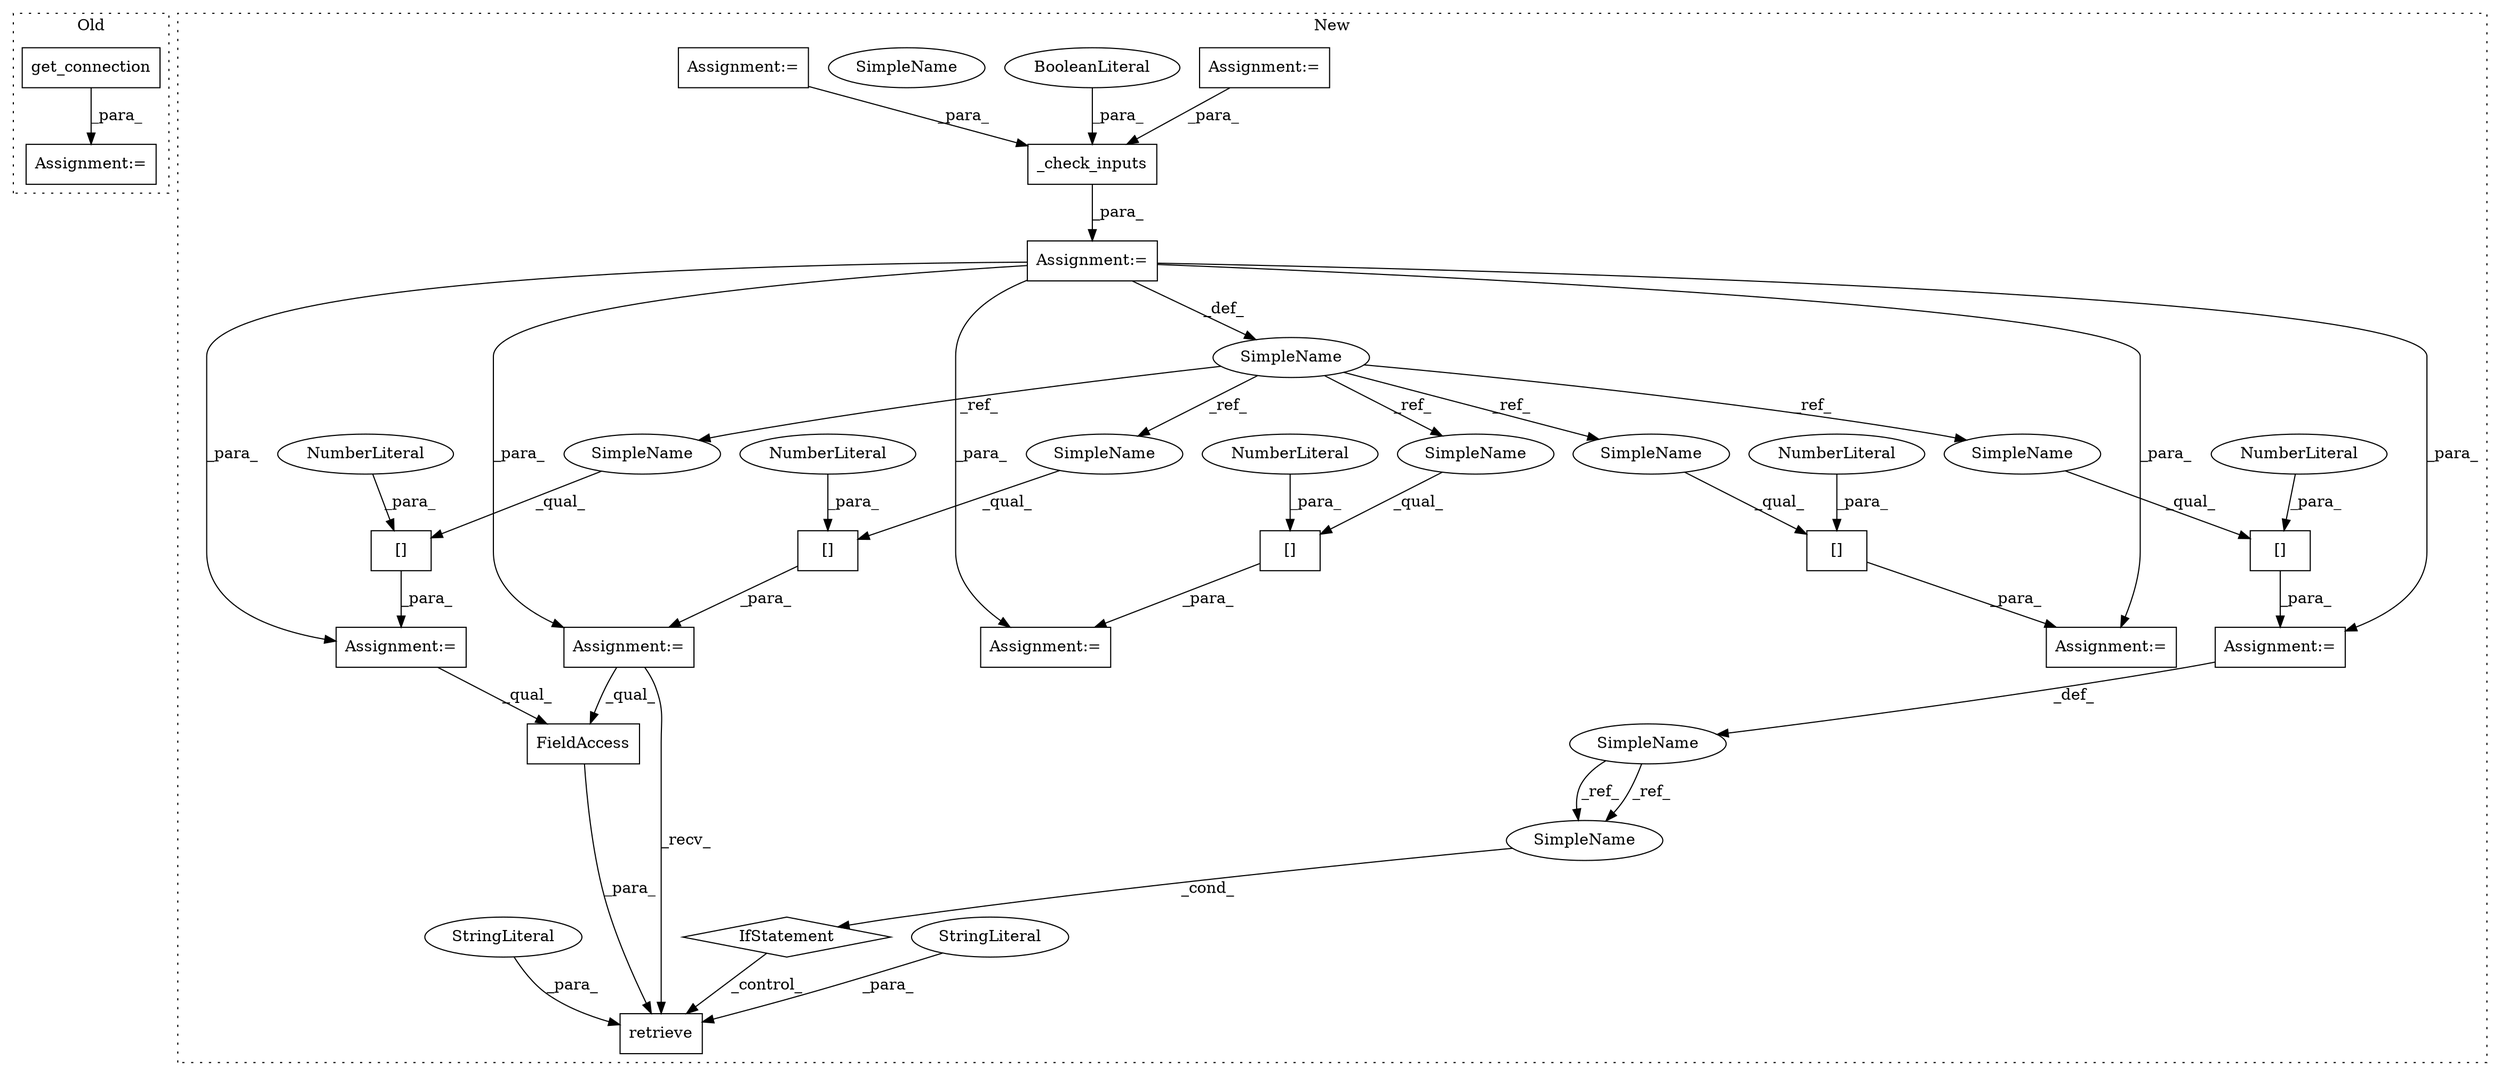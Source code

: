 digraph G {
subgraph cluster0 {
1 [label="get_connection" a="32" s="380" l="16" shape="box"];
26 [label="Assignment:=" a="7" s="370" l="1" shape="box"];
label = "Old";
style="dotted";
}
subgraph cluster1 {
2 [label="IfStatement" a="25" s="1274,1295" l="4,2" shape="diamond"];
3 [label="Assignment:=" a="7" s="463" l="6" shape="box"];
4 [label="Assignment:=" a="7" s="504" l="1" shape="box"];
5 [label="FieldAccess" a="22" s="1345" l="13" shape="box"];
6 [label="[]" a="2" s="590,605" l="14,1" shape="box"];
7 [label="NumberLiteral" a="34" s="604" l="1" shape="ellipse"];
8 [label="[]" a="2" s="648,663" l="14,1" shape="box"];
9 [label="NumberLiteral" a="34" s="662" l="1" shape="ellipse"];
10 [label="[]" a="2" s="621,636" l="14,1" shape="box"];
11 [label="NumberLiteral" a="34" s="635" l="1" shape="ellipse"];
12 [label="[]" a="2" s="688,703" l="14,1" shape="box"];
13 [label="NumberLiteral" a="34" s="702" l="1" shape="ellipse"];
14 [label="[]" a="2" s="561,576" l="14,1" shape="box"];
15 [label="NumberLiteral" a="34" s="575" l="1" shape="ellipse"];
16 [label="SimpleName" a="42" s="670" l="17" shape="ellipse"];
17 [label="retrieve" a="32" s="1310,1358" l="9,1" shape="box"];
18 [label="_check_inputs" a="32" s="505,547" l="14,1" shape="box"];
19 [label="BooleanLiteral" a="9" s="542" l="5" shape="ellipse"];
20 [label="SimpleName" a="42" s="1278" l="17" shape="ellipse"];
21 [label="SimpleName" a="42" s="491" l="13" shape="ellipse"];
22 [label="StringLiteral" a="45" s="1337" l="7" shape="ellipse"];
23 [label="Assignment:=" a="7" s="479" l="6" shape="box"];
24 [label="StringLiteral" a="45" s="1319" l="17" shape="ellipse"];
25 [label="Assignment:=" a="7" s="687" l="1" shape="box"];
27 [label="Assignment:=" a="7" s="620" l="1" shape="box"];
28 [label="Assignment:=" a="7" s="589" l="1" shape="box"];
29 [label="Assignment:=" a="7" s="560" l="1" shape="box"];
30 [label="Assignment:=" a="7" s="647" l="1" shape="box"];
31 [label="SimpleName" a="42" s="1278" l="17" shape="ellipse"];
32 [label="SimpleName" a="42" s="621" l="13" shape="ellipse"];
33 [label="SimpleName" a="42" s="648" l="13" shape="ellipse"];
34 [label="SimpleName" a="42" s="688" l="13" shape="ellipse"];
35 [label="SimpleName" a="42" s="561" l="13" shape="ellipse"];
36 [label="SimpleName" a="42" s="590" l="13" shape="ellipse"];
label = "New";
style="dotted";
}
1 -> 26 [label="_para_"];
2 -> 17 [label="_control_"];
3 -> 18 [label="_para_"];
4 -> 29 [label="_para_"];
4 -> 28 [label="_para_"];
4 -> 25 [label="_para_"];
4 -> 27 [label="_para_"];
4 -> 21 [label="_def_"];
4 -> 30 [label="_para_"];
5 -> 17 [label="_para_"];
6 -> 28 [label="_para_"];
7 -> 6 [label="_para_"];
8 -> 30 [label="_para_"];
9 -> 8 [label="_para_"];
10 -> 27 [label="_para_"];
11 -> 10 [label="_para_"];
12 -> 25 [label="_para_"];
13 -> 12 [label="_para_"];
14 -> 29 [label="_para_"];
15 -> 14 [label="_para_"];
16 -> 31 [label="_ref_"];
16 -> 31 [label="_ref_"];
18 -> 4 [label="_para_"];
19 -> 18 [label="_para_"];
21 -> 33 [label="_ref_"];
21 -> 34 [label="_ref_"];
21 -> 36 [label="_ref_"];
21 -> 35 [label="_ref_"];
21 -> 32 [label="_ref_"];
22 -> 17 [label="_para_"];
23 -> 18 [label="_para_"];
24 -> 17 [label="_para_"];
25 -> 16 [label="_def_"];
27 -> 5 [label="_qual_"];
30 -> 5 [label="_qual_"];
30 -> 17 [label="_recv_"];
31 -> 2 [label="_cond_"];
32 -> 10 [label="_qual_"];
33 -> 8 [label="_qual_"];
34 -> 12 [label="_qual_"];
35 -> 14 [label="_qual_"];
36 -> 6 [label="_qual_"];
}